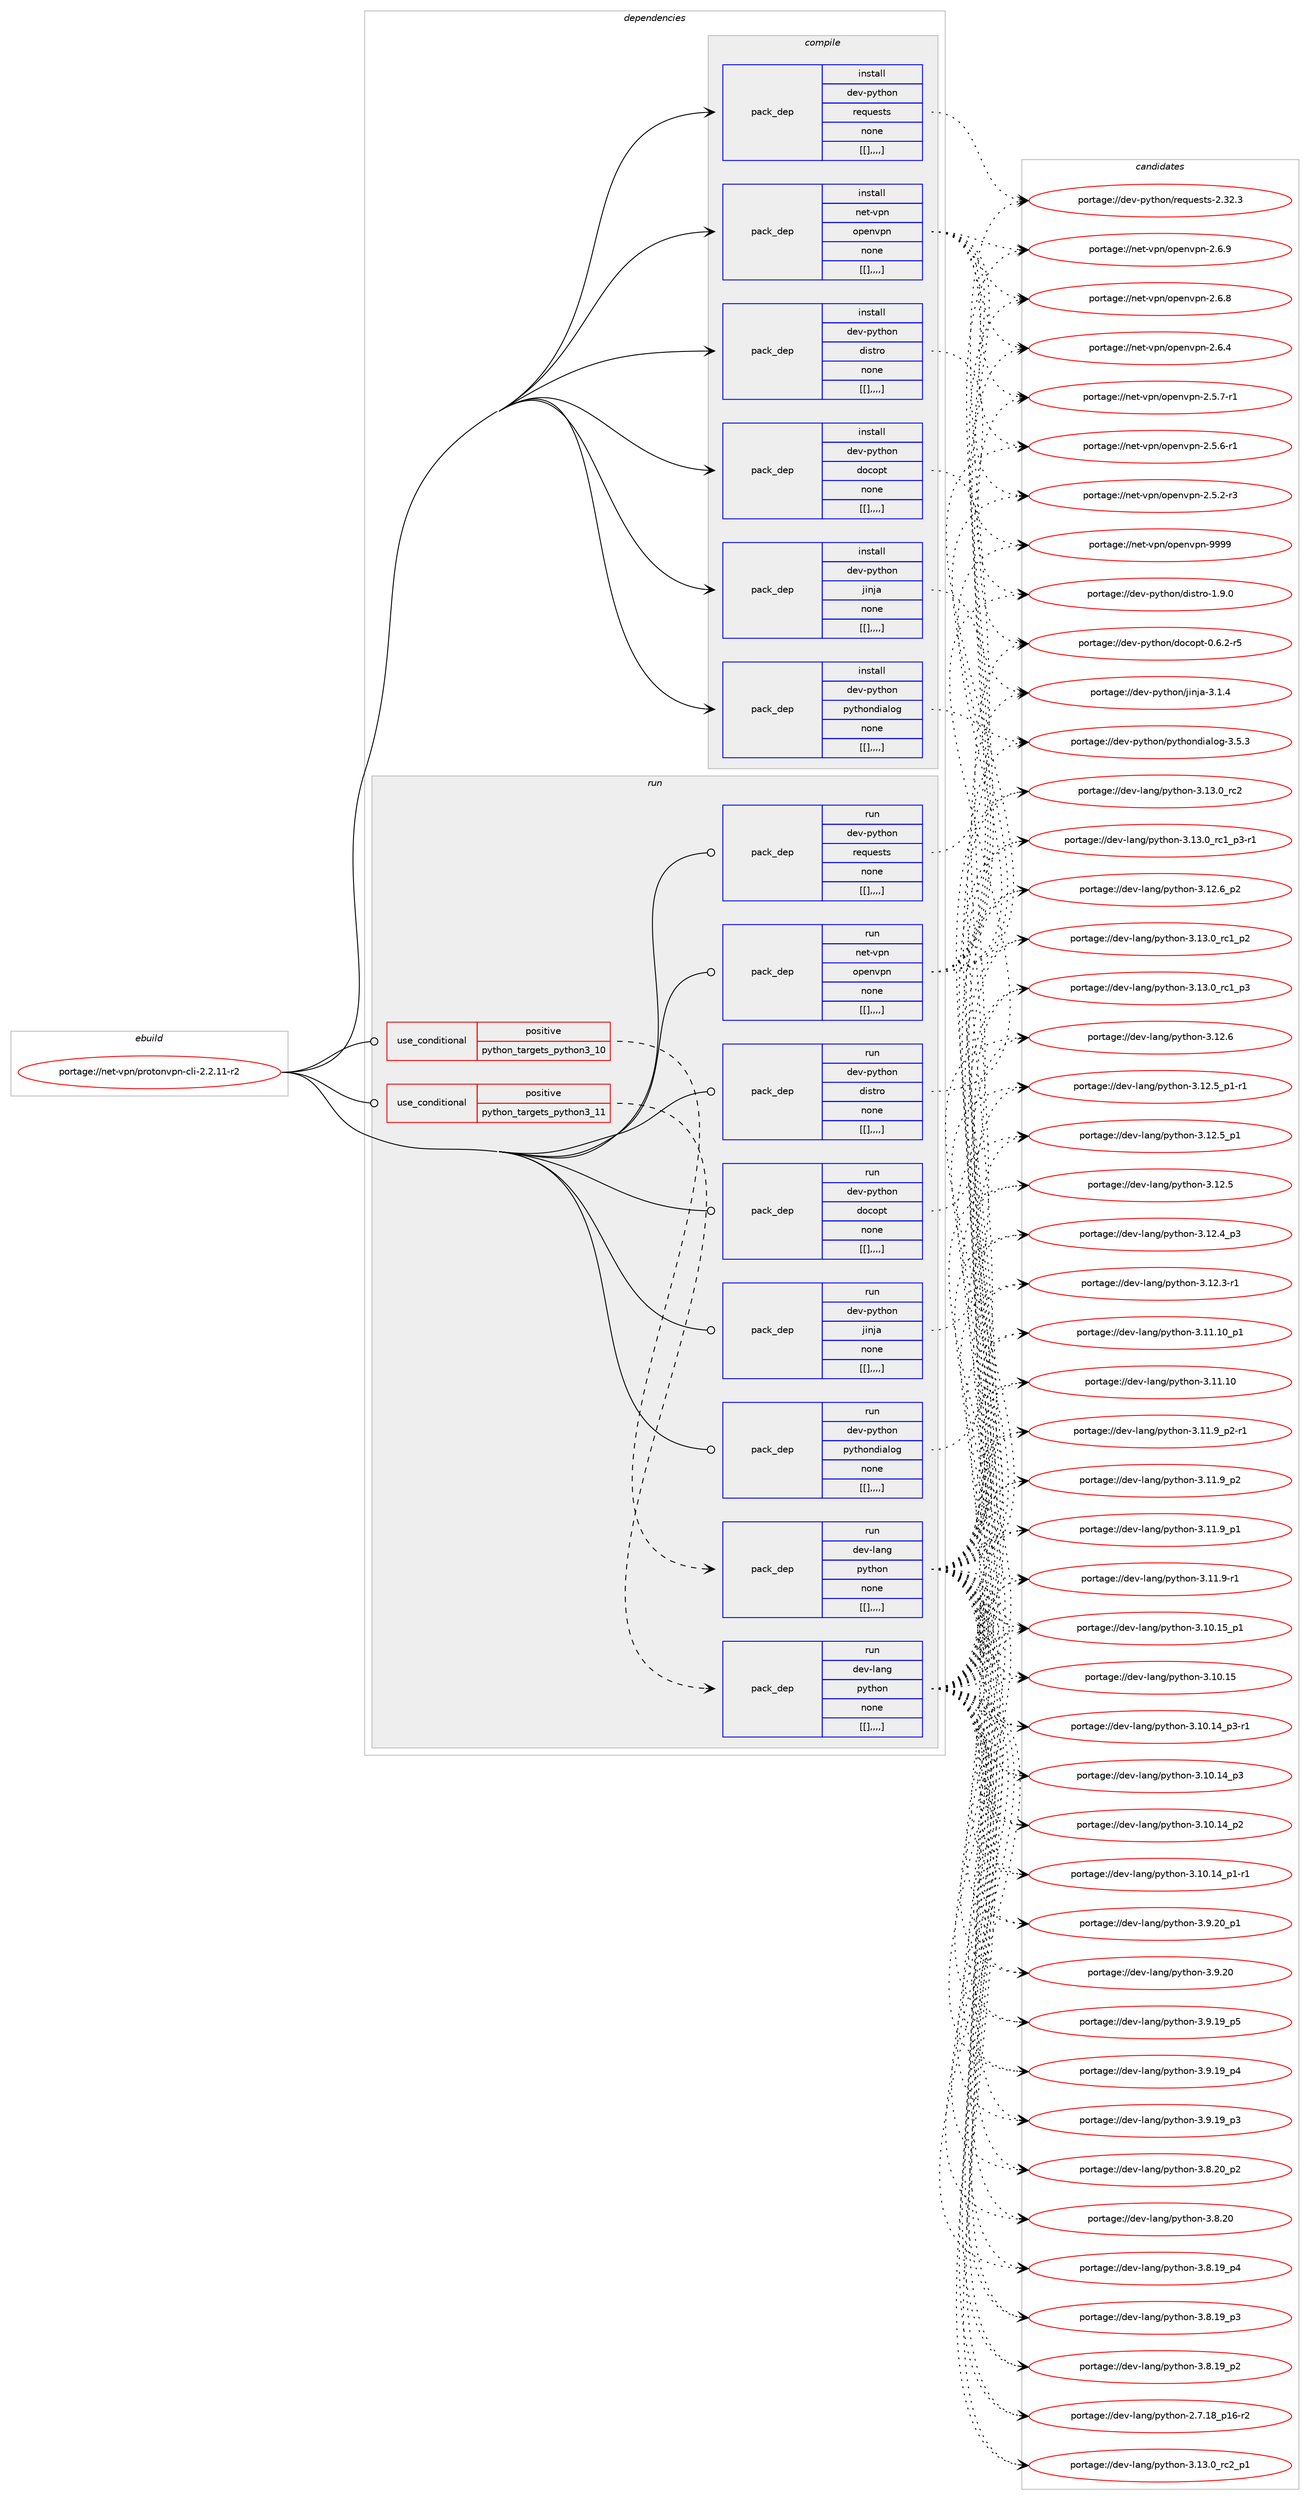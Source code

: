 digraph prolog {

# *************
# Graph options
# *************

newrank=true;
concentrate=true;
compound=true;
graph [rankdir=LR,fontname=Helvetica,fontsize=10,ranksep=1.5];#, ranksep=2.5, nodesep=0.2];
edge  [arrowhead=vee];
node  [fontname=Helvetica,fontsize=10];

# **********
# The ebuild
# **********

subgraph cluster_leftcol {
color=gray;
label=<<i>ebuild</i>>;
id [label="portage://net-vpn/protonvpn-cli-2.2.11-r2", color=red, width=4, href="../net-vpn/protonvpn-cli-2.2.11-r2.svg"];
}

# ****************
# The dependencies
# ****************

subgraph cluster_midcol {
color=gray;
label=<<i>dependencies</i>>;
subgraph cluster_compile {
fillcolor="#eeeeee";
style=filled;
label=<<i>compile</i>>;
subgraph pack288100 {
dependency396802 [label=<<TABLE BORDER="0" CELLBORDER="1" CELLSPACING="0" CELLPADDING="4" WIDTH="220"><TR><TD ROWSPAN="6" CELLPADDING="30">pack_dep</TD></TR><TR><TD WIDTH="110">install</TD></TR><TR><TD>dev-python</TD></TR><TR><TD>distro</TD></TR><TR><TD>none</TD></TR><TR><TD>[[],,,,]</TD></TR></TABLE>>, shape=none, color=blue];
}
id:e -> dependency396802:w [weight=20,style="solid",arrowhead="vee"];
subgraph pack288101 {
dependency396803 [label=<<TABLE BORDER="0" CELLBORDER="1" CELLSPACING="0" CELLPADDING="4" WIDTH="220"><TR><TD ROWSPAN="6" CELLPADDING="30">pack_dep</TD></TR><TR><TD WIDTH="110">install</TD></TR><TR><TD>dev-python</TD></TR><TR><TD>docopt</TD></TR><TR><TD>none</TD></TR><TR><TD>[[],,,,]</TD></TR></TABLE>>, shape=none, color=blue];
}
id:e -> dependency396803:w [weight=20,style="solid",arrowhead="vee"];
subgraph pack288102 {
dependency396804 [label=<<TABLE BORDER="0" CELLBORDER="1" CELLSPACING="0" CELLPADDING="4" WIDTH="220"><TR><TD ROWSPAN="6" CELLPADDING="30">pack_dep</TD></TR><TR><TD WIDTH="110">install</TD></TR><TR><TD>dev-python</TD></TR><TR><TD>jinja</TD></TR><TR><TD>none</TD></TR><TR><TD>[[],,,,]</TD></TR></TABLE>>, shape=none, color=blue];
}
id:e -> dependency396804:w [weight=20,style="solid",arrowhead="vee"];
subgraph pack288103 {
dependency396805 [label=<<TABLE BORDER="0" CELLBORDER="1" CELLSPACING="0" CELLPADDING="4" WIDTH="220"><TR><TD ROWSPAN="6" CELLPADDING="30">pack_dep</TD></TR><TR><TD WIDTH="110">install</TD></TR><TR><TD>dev-python</TD></TR><TR><TD>pythondialog</TD></TR><TR><TD>none</TD></TR><TR><TD>[[],,,,]</TD></TR></TABLE>>, shape=none, color=blue];
}
id:e -> dependency396805:w [weight=20,style="solid",arrowhead="vee"];
subgraph pack288104 {
dependency396806 [label=<<TABLE BORDER="0" CELLBORDER="1" CELLSPACING="0" CELLPADDING="4" WIDTH="220"><TR><TD ROWSPAN="6" CELLPADDING="30">pack_dep</TD></TR><TR><TD WIDTH="110">install</TD></TR><TR><TD>dev-python</TD></TR><TR><TD>requests</TD></TR><TR><TD>none</TD></TR><TR><TD>[[],,,,]</TD></TR></TABLE>>, shape=none, color=blue];
}
id:e -> dependency396806:w [weight=20,style="solid",arrowhead="vee"];
subgraph pack288105 {
dependency396807 [label=<<TABLE BORDER="0" CELLBORDER="1" CELLSPACING="0" CELLPADDING="4" WIDTH="220"><TR><TD ROWSPAN="6" CELLPADDING="30">pack_dep</TD></TR><TR><TD WIDTH="110">install</TD></TR><TR><TD>net-vpn</TD></TR><TR><TD>openvpn</TD></TR><TR><TD>none</TD></TR><TR><TD>[[],,,,]</TD></TR></TABLE>>, shape=none, color=blue];
}
id:e -> dependency396807:w [weight=20,style="solid",arrowhead="vee"];
}
subgraph cluster_compileandrun {
fillcolor="#eeeeee";
style=filled;
label=<<i>compile and run</i>>;
}
subgraph cluster_run {
fillcolor="#eeeeee";
style=filled;
label=<<i>run</i>>;
subgraph cond105880 {
dependency396808 [label=<<TABLE BORDER="0" CELLBORDER="1" CELLSPACING="0" CELLPADDING="4"><TR><TD ROWSPAN="3" CELLPADDING="10">use_conditional</TD></TR><TR><TD>positive</TD></TR><TR><TD>python_targets_python3_10</TD></TR></TABLE>>, shape=none, color=red];
subgraph pack288106 {
dependency396809 [label=<<TABLE BORDER="0" CELLBORDER="1" CELLSPACING="0" CELLPADDING="4" WIDTH="220"><TR><TD ROWSPAN="6" CELLPADDING="30">pack_dep</TD></TR><TR><TD WIDTH="110">run</TD></TR><TR><TD>dev-lang</TD></TR><TR><TD>python</TD></TR><TR><TD>none</TD></TR><TR><TD>[[],,,,]</TD></TR></TABLE>>, shape=none, color=blue];
}
dependency396808:e -> dependency396809:w [weight=20,style="dashed",arrowhead="vee"];
}
id:e -> dependency396808:w [weight=20,style="solid",arrowhead="odot"];
subgraph cond105881 {
dependency396810 [label=<<TABLE BORDER="0" CELLBORDER="1" CELLSPACING="0" CELLPADDING="4"><TR><TD ROWSPAN="3" CELLPADDING="10">use_conditional</TD></TR><TR><TD>positive</TD></TR><TR><TD>python_targets_python3_11</TD></TR></TABLE>>, shape=none, color=red];
subgraph pack288107 {
dependency396811 [label=<<TABLE BORDER="0" CELLBORDER="1" CELLSPACING="0" CELLPADDING="4" WIDTH="220"><TR><TD ROWSPAN="6" CELLPADDING="30">pack_dep</TD></TR><TR><TD WIDTH="110">run</TD></TR><TR><TD>dev-lang</TD></TR><TR><TD>python</TD></TR><TR><TD>none</TD></TR><TR><TD>[[],,,,]</TD></TR></TABLE>>, shape=none, color=blue];
}
dependency396810:e -> dependency396811:w [weight=20,style="dashed",arrowhead="vee"];
}
id:e -> dependency396810:w [weight=20,style="solid",arrowhead="odot"];
subgraph pack288108 {
dependency396812 [label=<<TABLE BORDER="0" CELLBORDER="1" CELLSPACING="0" CELLPADDING="4" WIDTH="220"><TR><TD ROWSPAN="6" CELLPADDING="30">pack_dep</TD></TR><TR><TD WIDTH="110">run</TD></TR><TR><TD>dev-python</TD></TR><TR><TD>distro</TD></TR><TR><TD>none</TD></TR><TR><TD>[[],,,,]</TD></TR></TABLE>>, shape=none, color=blue];
}
id:e -> dependency396812:w [weight=20,style="solid",arrowhead="odot"];
subgraph pack288109 {
dependency396813 [label=<<TABLE BORDER="0" CELLBORDER="1" CELLSPACING="0" CELLPADDING="4" WIDTH="220"><TR><TD ROWSPAN="6" CELLPADDING="30">pack_dep</TD></TR><TR><TD WIDTH="110">run</TD></TR><TR><TD>dev-python</TD></TR><TR><TD>docopt</TD></TR><TR><TD>none</TD></TR><TR><TD>[[],,,,]</TD></TR></TABLE>>, shape=none, color=blue];
}
id:e -> dependency396813:w [weight=20,style="solid",arrowhead="odot"];
subgraph pack288110 {
dependency396814 [label=<<TABLE BORDER="0" CELLBORDER="1" CELLSPACING="0" CELLPADDING="4" WIDTH="220"><TR><TD ROWSPAN="6" CELLPADDING="30">pack_dep</TD></TR><TR><TD WIDTH="110">run</TD></TR><TR><TD>dev-python</TD></TR><TR><TD>jinja</TD></TR><TR><TD>none</TD></TR><TR><TD>[[],,,,]</TD></TR></TABLE>>, shape=none, color=blue];
}
id:e -> dependency396814:w [weight=20,style="solid",arrowhead="odot"];
subgraph pack288111 {
dependency396815 [label=<<TABLE BORDER="0" CELLBORDER="1" CELLSPACING="0" CELLPADDING="4" WIDTH="220"><TR><TD ROWSPAN="6" CELLPADDING="30">pack_dep</TD></TR><TR><TD WIDTH="110">run</TD></TR><TR><TD>dev-python</TD></TR><TR><TD>pythondialog</TD></TR><TR><TD>none</TD></TR><TR><TD>[[],,,,]</TD></TR></TABLE>>, shape=none, color=blue];
}
id:e -> dependency396815:w [weight=20,style="solid",arrowhead="odot"];
subgraph pack288112 {
dependency396816 [label=<<TABLE BORDER="0" CELLBORDER="1" CELLSPACING="0" CELLPADDING="4" WIDTH="220"><TR><TD ROWSPAN="6" CELLPADDING="30">pack_dep</TD></TR><TR><TD WIDTH="110">run</TD></TR><TR><TD>dev-python</TD></TR><TR><TD>requests</TD></TR><TR><TD>none</TD></TR><TR><TD>[[],,,,]</TD></TR></TABLE>>, shape=none, color=blue];
}
id:e -> dependency396816:w [weight=20,style="solid",arrowhead="odot"];
subgraph pack288113 {
dependency396817 [label=<<TABLE BORDER="0" CELLBORDER="1" CELLSPACING="0" CELLPADDING="4" WIDTH="220"><TR><TD ROWSPAN="6" CELLPADDING="30">pack_dep</TD></TR><TR><TD WIDTH="110">run</TD></TR><TR><TD>net-vpn</TD></TR><TR><TD>openvpn</TD></TR><TR><TD>none</TD></TR><TR><TD>[[],,,,]</TD></TR></TABLE>>, shape=none, color=blue];
}
id:e -> dependency396817:w [weight=20,style="solid",arrowhead="odot"];
}
}

# **************
# The candidates
# **************

subgraph cluster_choices {
rank=same;
color=gray;
label=<<i>candidates</i>>;

subgraph choice288100 {
color=black;
nodesep=1;
choice1001011184511212111610411111047100105115116114111454946574648 [label="portage://dev-python/distro-1.9.0", color=red, width=4,href="../dev-python/distro-1.9.0.svg"];
dependency396802:e -> choice1001011184511212111610411111047100105115116114111454946574648:w [style=dotted,weight="100"];
}
subgraph choice288101 {
color=black;
nodesep=1;
choice1001011184511212111610411111047100111991111121164548465446504511453 [label="portage://dev-python/docopt-0.6.2-r5", color=red, width=4,href="../dev-python/docopt-0.6.2-r5.svg"];
dependency396803:e -> choice1001011184511212111610411111047100111991111121164548465446504511453:w [style=dotted,weight="100"];
}
subgraph choice288102 {
color=black;
nodesep=1;
choice100101118451121211161041111104710610511010697455146494652 [label="portage://dev-python/jinja-3.1.4", color=red, width=4,href="../dev-python/jinja-3.1.4.svg"];
dependency396804:e -> choice100101118451121211161041111104710610511010697455146494652:w [style=dotted,weight="100"];
}
subgraph choice288103 {
color=black;
nodesep=1;
choice100101118451121211161041111104711212111610411111010010597108111103455146534651 [label="portage://dev-python/pythondialog-3.5.3", color=red, width=4,href="../dev-python/pythondialog-3.5.3.svg"];
dependency396805:e -> choice100101118451121211161041111104711212111610411111010010597108111103455146534651:w [style=dotted,weight="100"];
}
subgraph choice288104 {
color=black;
nodesep=1;
choice100101118451121211161041111104711410111311710111511611545504651504651 [label="portage://dev-python/requests-2.32.3", color=red, width=4,href="../dev-python/requests-2.32.3.svg"];
dependency396806:e -> choice100101118451121211161041111104711410111311710111511611545504651504651:w [style=dotted,weight="100"];
}
subgraph choice288105 {
color=black;
nodesep=1;
choice11010111645118112110471111121011101181121104557575757 [label="portage://net-vpn/openvpn-9999", color=red, width=4,href="../net-vpn/openvpn-9999.svg"];
choice1101011164511811211047111112101110118112110455046544657 [label="portage://net-vpn/openvpn-2.6.9", color=red, width=4,href="../net-vpn/openvpn-2.6.9.svg"];
choice1101011164511811211047111112101110118112110455046544656 [label="portage://net-vpn/openvpn-2.6.8", color=red, width=4,href="../net-vpn/openvpn-2.6.8.svg"];
choice1101011164511811211047111112101110118112110455046544652 [label="portage://net-vpn/openvpn-2.6.4", color=red, width=4,href="../net-vpn/openvpn-2.6.4.svg"];
choice11010111645118112110471111121011101181121104550465346554511449 [label="portage://net-vpn/openvpn-2.5.7-r1", color=red, width=4,href="../net-vpn/openvpn-2.5.7-r1.svg"];
choice11010111645118112110471111121011101181121104550465346544511449 [label="portage://net-vpn/openvpn-2.5.6-r1", color=red, width=4,href="../net-vpn/openvpn-2.5.6-r1.svg"];
choice11010111645118112110471111121011101181121104550465346504511451 [label="portage://net-vpn/openvpn-2.5.2-r3", color=red, width=4,href="../net-vpn/openvpn-2.5.2-r3.svg"];
dependency396807:e -> choice11010111645118112110471111121011101181121104557575757:w [style=dotted,weight="100"];
dependency396807:e -> choice1101011164511811211047111112101110118112110455046544657:w [style=dotted,weight="100"];
dependency396807:e -> choice1101011164511811211047111112101110118112110455046544656:w [style=dotted,weight="100"];
dependency396807:e -> choice1101011164511811211047111112101110118112110455046544652:w [style=dotted,weight="100"];
dependency396807:e -> choice11010111645118112110471111121011101181121104550465346554511449:w [style=dotted,weight="100"];
dependency396807:e -> choice11010111645118112110471111121011101181121104550465346544511449:w [style=dotted,weight="100"];
dependency396807:e -> choice11010111645118112110471111121011101181121104550465346504511451:w [style=dotted,weight="100"];
}
subgraph choice288106 {
color=black;
nodesep=1;
choice100101118451089711010347112121116104111110455146495146489511499509511249 [label="portage://dev-lang/python-3.13.0_rc2_p1", color=red, width=4,href="../dev-lang/python-3.13.0_rc2_p1.svg"];
choice10010111845108971101034711212111610411111045514649514648951149950 [label="portage://dev-lang/python-3.13.0_rc2", color=red, width=4,href="../dev-lang/python-3.13.0_rc2.svg"];
choice1001011184510897110103471121211161041111104551464951464895114994995112514511449 [label="portage://dev-lang/python-3.13.0_rc1_p3-r1", color=red, width=4,href="../dev-lang/python-3.13.0_rc1_p3-r1.svg"];
choice100101118451089711010347112121116104111110455146495146489511499499511251 [label="portage://dev-lang/python-3.13.0_rc1_p3", color=red, width=4,href="../dev-lang/python-3.13.0_rc1_p3.svg"];
choice100101118451089711010347112121116104111110455146495146489511499499511250 [label="portage://dev-lang/python-3.13.0_rc1_p2", color=red, width=4,href="../dev-lang/python-3.13.0_rc1_p2.svg"];
choice100101118451089711010347112121116104111110455146495046549511250 [label="portage://dev-lang/python-3.12.6_p2", color=red, width=4,href="../dev-lang/python-3.12.6_p2.svg"];
choice10010111845108971101034711212111610411111045514649504654 [label="portage://dev-lang/python-3.12.6", color=red, width=4,href="../dev-lang/python-3.12.6.svg"];
choice1001011184510897110103471121211161041111104551464950465395112494511449 [label="portage://dev-lang/python-3.12.5_p1-r1", color=red, width=4,href="../dev-lang/python-3.12.5_p1-r1.svg"];
choice100101118451089711010347112121116104111110455146495046539511249 [label="portage://dev-lang/python-3.12.5_p1", color=red, width=4,href="../dev-lang/python-3.12.5_p1.svg"];
choice10010111845108971101034711212111610411111045514649504653 [label="portage://dev-lang/python-3.12.5", color=red, width=4,href="../dev-lang/python-3.12.5.svg"];
choice100101118451089711010347112121116104111110455146495046529511251 [label="portage://dev-lang/python-3.12.4_p3", color=red, width=4,href="../dev-lang/python-3.12.4_p3.svg"];
choice100101118451089711010347112121116104111110455146495046514511449 [label="portage://dev-lang/python-3.12.3-r1", color=red, width=4,href="../dev-lang/python-3.12.3-r1.svg"];
choice10010111845108971101034711212111610411111045514649494649489511249 [label="portage://dev-lang/python-3.11.10_p1", color=red, width=4,href="../dev-lang/python-3.11.10_p1.svg"];
choice1001011184510897110103471121211161041111104551464949464948 [label="portage://dev-lang/python-3.11.10", color=red, width=4,href="../dev-lang/python-3.11.10.svg"];
choice1001011184510897110103471121211161041111104551464949465795112504511449 [label="portage://dev-lang/python-3.11.9_p2-r1", color=red, width=4,href="../dev-lang/python-3.11.9_p2-r1.svg"];
choice100101118451089711010347112121116104111110455146494946579511250 [label="portage://dev-lang/python-3.11.9_p2", color=red, width=4,href="../dev-lang/python-3.11.9_p2.svg"];
choice100101118451089711010347112121116104111110455146494946579511249 [label="portage://dev-lang/python-3.11.9_p1", color=red, width=4,href="../dev-lang/python-3.11.9_p1.svg"];
choice100101118451089711010347112121116104111110455146494946574511449 [label="portage://dev-lang/python-3.11.9-r1", color=red, width=4,href="../dev-lang/python-3.11.9-r1.svg"];
choice10010111845108971101034711212111610411111045514649484649539511249 [label="portage://dev-lang/python-3.10.15_p1", color=red, width=4,href="../dev-lang/python-3.10.15_p1.svg"];
choice1001011184510897110103471121211161041111104551464948464953 [label="portage://dev-lang/python-3.10.15", color=red, width=4,href="../dev-lang/python-3.10.15.svg"];
choice100101118451089711010347112121116104111110455146494846495295112514511449 [label="portage://dev-lang/python-3.10.14_p3-r1", color=red, width=4,href="../dev-lang/python-3.10.14_p3-r1.svg"];
choice10010111845108971101034711212111610411111045514649484649529511251 [label="portage://dev-lang/python-3.10.14_p3", color=red, width=4,href="../dev-lang/python-3.10.14_p3.svg"];
choice10010111845108971101034711212111610411111045514649484649529511250 [label="portage://dev-lang/python-3.10.14_p2", color=red, width=4,href="../dev-lang/python-3.10.14_p2.svg"];
choice100101118451089711010347112121116104111110455146494846495295112494511449 [label="portage://dev-lang/python-3.10.14_p1-r1", color=red, width=4,href="../dev-lang/python-3.10.14_p1-r1.svg"];
choice100101118451089711010347112121116104111110455146574650489511249 [label="portage://dev-lang/python-3.9.20_p1", color=red, width=4,href="../dev-lang/python-3.9.20_p1.svg"];
choice10010111845108971101034711212111610411111045514657465048 [label="portage://dev-lang/python-3.9.20", color=red, width=4,href="../dev-lang/python-3.9.20.svg"];
choice100101118451089711010347112121116104111110455146574649579511253 [label="portage://dev-lang/python-3.9.19_p5", color=red, width=4,href="../dev-lang/python-3.9.19_p5.svg"];
choice100101118451089711010347112121116104111110455146574649579511252 [label="portage://dev-lang/python-3.9.19_p4", color=red, width=4,href="../dev-lang/python-3.9.19_p4.svg"];
choice100101118451089711010347112121116104111110455146574649579511251 [label="portage://dev-lang/python-3.9.19_p3", color=red, width=4,href="../dev-lang/python-3.9.19_p3.svg"];
choice100101118451089711010347112121116104111110455146564650489511250 [label="portage://dev-lang/python-3.8.20_p2", color=red, width=4,href="../dev-lang/python-3.8.20_p2.svg"];
choice10010111845108971101034711212111610411111045514656465048 [label="portage://dev-lang/python-3.8.20", color=red, width=4,href="../dev-lang/python-3.8.20.svg"];
choice100101118451089711010347112121116104111110455146564649579511252 [label="portage://dev-lang/python-3.8.19_p4", color=red, width=4,href="../dev-lang/python-3.8.19_p4.svg"];
choice100101118451089711010347112121116104111110455146564649579511251 [label="portage://dev-lang/python-3.8.19_p3", color=red, width=4,href="../dev-lang/python-3.8.19_p3.svg"];
choice100101118451089711010347112121116104111110455146564649579511250 [label="portage://dev-lang/python-3.8.19_p2", color=red, width=4,href="../dev-lang/python-3.8.19_p2.svg"];
choice100101118451089711010347112121116104111110455046554649569511249544511450 [label="portage://dev-lang/python-2.7.18_p16-r2", color=red, width=4,href="../dev-lang/python-2.7.18_p16-r2.svg"];
dependency396809:e -> choice100101118451089711010347112121116104111110455146495146489511499509511249:w [style=dotted,weight="100"];
dependency396809:e -> choice10010111845108971101034711212111610411111045514649514648951149950:w [style=dotted,weight="100"];
dependency396809:e -> choice1001011184510897110103471121211161041111104551464951464895114994995112514511449:w [style=dotted,weight="100"];
dependency396809:e -> choice100101118451089711010347112121116104111110455146495146489511499499511251:w [style=dotted,weight="100"];
dependency396809:e -> choice100101118451089711010347112121116104111110455146495146489511499499511250:w [style=dotted,weight="100"];
dependency396809:e -> choice100101118451089711010347112121116104111110455146495046549511250:w [style=dotted,weight="100"];
dependency396809:e -> choice10010111845108971101034711212111610411111045514649504654:w [style=dotted,weight="100"];
dependency396809:e -> choice1001011184510897110103471121211161041111104551464950465395112494511449:w [style=dotted,weight="100"];
dependency396809:e -> choice100101118451089711010347112121116104111110455146495046539511249:w [style=dotted,weight="100"];
dependency396809:e -> choice10010111845108971101034711212111610411111045514649504653:w [style=dotted,weight="100"];
dependency396809:e -> choice100101118451089711010347112121116104111110455146495046529511251:w [style=dotted,weight="100"];
dependency396809:e -> choice100101118451089711010347112121116104111110455146495046514511449:w [style=dotted,weight="100"];
dependency396809:e -> choice10010111845108971101034711212111610411111045514649494649489511249:w [style=dotted,weight="100"];
dependency396809:e -> choice1001011184510897110103471121211161041111104551464949464948:w [style=dotted,weight="100"];
dependency396809:e -> choice1001011184510897110103471121211161041111104551464949465795112504511449:w [style=dotted,weight="100"];
dependency396809:e -> choice100101118451089711010347112121116104111110455146494946579511250:w [style=dotted,weight="100"];
dependency396809:e -> choice100101118451089711010347112121116104111110455146494946579511249:w [style=dotted,weight="100"];
dependency396809:e -> choice100101118451089711010347112121116104111110455146494946574511449:w [style=dotted,weight="100"];
dependency396809:e -> choice10010111845108971101034711212111610411111045514649484649539511249:w [style=dotted,weight="100"];
dependency396809:e -> choice1001011184510897110103471121211161041111104551464948464953:w [style=dotted,weight="100"];
dependency396809:e -> choice100101118451089711010347112121116104111110455146494846495295112514511449:w [style=dotted,weight="100"];
dependency396809:e -> choice10010111845108971101034711212111610411111045514649484649529511251:w [style=dotted,weight="100"];
dependency396809:e -> choice10010111845108971101034711212111610411111045514649484649529511250:w [style=dotted,weight="100"];
dependency396809:e -> choice100101118451089711010347112121116104111110455146494846495295112494511449:w [style=dotted,weight="100"];
dependency396809:e -> choice100101118451089711010347112121116104111110455146574650489511249:w [style=dotted,weight="100"];
dependency396809:e -> choice10010111845108971101034711212111610411111045514657465048:w [style=dotted,weight="100"];
dependency396809:e -> choice100101118451089711010347112121116104111110455146574649579511253:w [style=dotted,weight="100"];
dependency396809:e -> choice100101118451089711010347112121116104111110455146574649579511252:w [style=dotted,weight="100"];
dependency396809:e -> choice100101118451089711010347112121116104111110455146574649579511251:w [style=dotted,weight="100"];
dependency396809:e -> choice100101118451089711010347112121116104111110455146564650489511250:w [style=dotted,weight="100"];
dependency396809:e -> choice10010111845108971101034711212111610411111045514656465048:w [style=dotted,weight="100"];
dependency396809:e -> choice100101118451089711010347112121116104111110455146564649579511252:w [style=dotted,weight="100"];
dependency396809:e -> choice100101118451089711010347112121116104111110455146564649579511251:w [style=dotted,weight="100"];
dependency396809:e -> choice100101118451089711010347112121116104111110455146564649579511250:w [style=dotted,weight="100"];
dependency396809:e -> choice100101118451089711010347112121116104111110455046554649569511249544511450:w [style=dotted,weight="100"];
}
subgraph choice288107 {
color=black;
nodesep=1;
choice100101118451089711010347112121116104111110455146495146489511499509511249 [label="portage://dev-lang/python-3.13.0_rc2_p1", color=red, width=4,href="../dev-lang/python-3.13.0_rc2_p1.svg"];
choice10010111845108971101034711212111610411111045514649514648951149950 [label="portage://dev-lang/python-3.13.0_rc2", color=red, width=4,href="../dev-lang/python-3.13.0_rc2.svg"];
choice1001011184510897110103471121211161041111104551464951464895114994995112514511449 [label="portage://dev-lang/python-3.13.0_rc1_p3-r1", color=red, width=4,href="../dev-lang/python-3.13.0_rc1_p3-r1.svg"];
choice100101118451089711010347112121116104111110455146495146489511499499511251 [label="portage://dev-lang/python-3.13.0_rc1_p3", color=red, width=4,href="../dev-lang/python-3.13.0_rc1_p3.svg"];
choice100101118451089711010347112121116104111110455146495146489511499499511250 [label="portage://dev-lang/python-3.13.0_rc1_p2", color=red, width=4,href="../dev-lang/python-3.13.0_rc1_p2.svg"];
choice100101118451089711010347112121116104111110455146495046549511250 [label="portage://dev-lang/python-3.12.6_p2", color=red, width=4,href="../dev-lang/python-3.12.6_p2.svg"];
choice10010111845108971101034711212111610411111045514649504654 [label="portage://dev-lang/python-3.12.6", color=red, width=4,href="../dev-lang/python-3.12.6.svg"];
choice1001011184510897110103471121211161041111104551464950465395112494511449 [label="portage://dev-lang/python-3.12.5_p1-r1", color=red, width=4,href="../dev-lang/python-3.12.5_p1-r1.svg"];
choice100101118451089711010347112121116104111110455146495046539511249 [label="portage://dev-lang/python-3.12.5_p1", color=red, width=4,href="../dev-lang/python-3.12.5_p1.svg"];
choice10010111845108971101034711212111610411111045514649504653 [label="portage://dev-lang/python-3.12.5", color=red, width=4,href="../dev-lang/python-3.12.5.svg"];
choice100101118451089711010347112121116104111110455146495046529511251 [label="portage://dev-lang/python-3.12.4_p3", color=red, width=4,href="../dev-lang/python-3.12.4_p3.svg"];
choice100101118451089711010347112121116104111110455146495046514511449 [label="portage://dev-lang/python-3.12.3-r1", color=red, width=4,href="../dev-lang/python-3.12.3-r1.svg"];
choice10010111845108971101034711212111610411111045514649494649489511249 [label="portage://dev-lang/python-3.11.10_p1", color=red, width=4,href="../dev-lang/python-3.11.10_p1.svg"];
choice1001011184510897110103471121211161041111104551464949464948 [label="portage://dev-lang/python-3.11.10", color=red, width=4,href="../dev-lang/python-3.11.10.svg"];
choice1001011184510897110103471121211161041111104551464949465795112504511449 [label="portage://dev-lang/python-3.11.9_p2-r1", color=red, width=4,href="../dev-lang/python-3.11.9_p2-r1.svg"];
choice100101118451089711010347112121116104111110455146494946579511250 [label="portage://dev-lang/python-3.11.9_p2", color=red, width=4,href="../dev-lang/python-3.11.9_p2.svg"];
choice100101118451089711010347112121116104111110455146494946579511249 [label="portage://dev-lang/python-3.11.9_p1", color=red, width=4,href="../dev-lang/python-3.11.9_p1.svg"];
choice100101118451089711010347112121116104111110455146494946574511449 [label="portage://dev-lang/python-3.11.9-r1", color=red, width=4,href="../dev-lang/python-3.11.9-r1.svg"];
choice10010111845108971101034711212111610411111045514649484649539511249 [label="portage://dev-lang/python-3.10.15_p1", color=red, width=4,href="../dev-lang/python-3.10.15_p1.svg"];
choice1001011184510897110103471121211161041111104551464948464953 [label="portage://dev-lang/python-3.10.15", color=red, width=4,href="../dev-lang/python-3.10.15.svg"];
choice100101118451089711010347112121116104111110455146494846495295112514511449 [label="portage://dev-lang/python-3.10.14_p3-r1", color=red, width=4,href="../dev-lang/python-3.10.14_p3-r1.svg"];
choice10010111845108971101034711212111610411111045514649484649529511251 [label="portage://dev-lang/python-3.10.14_p3", color=red, width=4,href="../dev-lang/python-3.10.14_p3.svg"];
choice10010111845108971101034711212111610411111045514649484649529511250 [label="portage://dev-lang/python-3.10.14_p2", color=red, width=4,href="../dev-lang/python-3.10.14_p2.svg"];
choice100101118451089711010347112121116104111110455146494846495295112494511449 [label="portage://dev-lang/python-3.10.14_p1-r1", color=red, width=4,href="../dev-lang/python-3.10.14_p1-r1.svg"];
choice100101118451089711010347112121116104111110455146574650489511249 [label="portage://dev-lang/python-3.9.20_p1", color=red, width=4,href="../dev-lang/python-3.9.20_p1.svg"];
choice10010111845108971101034711212111610411111045514657465048 [label="portage://dev-lang/python-3.9.20", color=red, width=4,href="../dev-lang/python-3.9.20.svg"];
choice100101118451089711010347112121116104111110455146574649579511253 [label="portage://dev-lang/python-3.9.19_p5", color=red, width=4,href="../dev-lang/python-3.9.19_p5.svg"];
choice100101118451089711010347112121116104111110455146574649579511252 [label="portage://dev-lang/python-3.9.19_p4", color=red, width=4,href="../dev-lang/python-3.9.19_p4.svg"];
choice100101118451089711010347112121116104111110455146574649579511251 [label="portage://dev-lang/python-3.9.19_p3", color=red, width=4,href="../dev-lang/python-3.9.19_p3.svg"];
choice100101118451089711010347112121116104111110455146564650489511250 [label="portage://dev-lang/python-3.8.20_p2", color=red, width=4,href="../dev-lang/python-3.8.20_p2.svg"];
choice10010111845108971101034711212111610411111045514656465048 [label="portage://dev-lang/python-3.8.20", color=red, width=4,href="../dev-lang/python-3.8.20.svg"];
choice100101118451089711010347112121116104111110455146564649579511252 [label="portage://dev-lang/python-3.8.19_p4", color=red, width=4,href="../dev-lang/python-3.8.19_p4.svg"];
choice100101118451089711010347112121116104111110455146564649579511251 [label="portage://dev-lang/python-3.8.19_p3", color=red, width=4,href="../dev-lang/python-3.8.19_p3.svg"];
choice100101118451089711010347112121116104111110455146564649579511250 [label="portage://dev-lang/python-3.8.19_p2", color=red, width=4,href="../dev-lang/python-3.8.19_p2.svg"];
choice100101118451089711010347112121116104111110455046554649569511249544511450 [label="portage://dev-lang/python-2.7.18_p16-r2", color=red, width=4,href="../dev-lang/python-2.7.18_p16-r2.svg"];
dependency396811:e -> choice100101118451089711010347112121116104111110455146495146489511499509511249:w [style=dotted,weight="100"];
dependency396811:e -> choice10010111845108971101034711212111610411111045514649514648951149950:w [style=dotted,weight="100"];
dependency396811:e -> choice1001011184510897110103471121211161041111104551464951464895114994995112514511449:w [style=dotted,weight="100"];
dependency396811:e -> choice100101118451089711010347112121116104111110455146495146489511499499511251:w [style=dotted,weight="100"];
dependency396811:e -> choice100101118451089711010347112121116104111110455146495146489511499499511250:w [style=dotted,weight="100"];
dependency396811:e -> choice100101118451089711010347112121116104111110455146495046549511250:w [style=dotted,weight="100"];
dependency396811:e -> choice10010111845108971101034711212111610411111045514649504654:w [style=dotted,weight="100"];
dependency396811:e -> choice1001011184510897110103471121211161041111104551464950465395112494511449:w [style=dotted,weight="100"];
dependency396811:e -> choice100101118451089711010347112121116104111110455146495046539511249:w [style=dotted,weight="100"];
dependency396811:e -> choice10010111845108971101034711212111610411111045514649504653:w [style=dotted,weight="100"];
dependency396811:e -> choice100101118451089711010347112121116104111110455146495046529511251:w [style=dotted,weight="100"];
dependency396811:e -> choice100101118451089711010347112121116104111110455146495046514511449:w [style=dotted,weight="100"];
dependency396811:e -> choice10010111845108971101034711212111610411111045514649494649489511249:w [style=dotted,weight="100"];
dependency396811:e -> choice1001011184510897110103471121211161041111104551464949464948:w [style=dotted,weight="100"];
dependency396811:e -> choice1001011184510897110103471121211161041111104551464949465795112504511449:w [style=dotted,weight="100"];
dependency396811:e -> choice100101118451089711010347112121116104111110455146494946579511250:w [style=dotted,weight="100"];
dependency396811:e -> choice100101118451089711010347112121116104111110455146494946579511249:w [style=dotted,weight="100"];
dependency396811:e -> choice100101118451089711010347112121116104111110455146494946574511449:w [style=dotted,weight="100"];
dependency396811:e -> choice10010111845108971101034711212111610411111045514649484649539511249:w [style=dotted,weight="100"];
dependency396811:e -> choice1001011184510897110103471121211161041111104551464948464953:w [style=dotted,weight="100"];
dependency396811:e -> choice100101118451089711010347112121116104111110455146494846495295112514511449:w [style=dotted,weight="100"];
dependency396811:e -> choice10010111845108971101034711212111610411111045514649484649529511251:w [style=dotted,weight="100"];
dependency396811:e -> choice10010111845108971101034711212111610411111045514649484649529511250:w [style=dotted,weight="100"];
dependency396811:e -> choice100101118451089711010347112121116104111110455146494846495295112494511449:w [style=dotted,weight="100"];
dependency396811:e -> choice100101118451089711010347112121116104111110455146574650489511249:w [style=dotted,weight="100"];
dependency396811:e -> choice10010111845108971101034711212111610411111045514657465048:w [style=dotted,weight="100"];
dependency396811:e -> choice100101118451089711010347112121116104111110455146574649579511253:w [style=dotted,weight="100"];
dependency396811:e -> choice100101118451089711010347112121116104111110455146574649579511252:w [style=dotted,weight="100"];
dependency396811:e -> choice100101118451089711010347112121116104111110455146574649579511251:w [style=dotted,weight="100"];
dependency396811:e -> choice100101118451089711010347112121116104111110455146564650489511250:w [style=dotted,weight="100"];
dependency396811:e -> choice10010111845108971101034711212111610411111045514656465048:w [style=dotted,weight="100"];
dependency396811:e -> choice100101118451089711010347112121116104111110455146564649579511252:w [style=dotted,weight="100"];
dependency396811:e -> choice100101118451089711010347112121116104111110455146564649579511251:w [style=dotted,weight="100"];
dependency396811:e -> choice100101118451089711010347112121116104111110455146564649579511250:w [style=dotted,weight="100"];
dependency396811:e -> choice100101118451089711010347112121116104111110455046554649569511249544511450:w [style=dotted,weight="100"];
}
subgraph choice288108 {
color=black;
nodesep=1;
choice1001011184511212111610411111047100105115116114111454946574648 [label="portage://dev-python/distro-1.9.0", color=red, width=4,href="../dev-python/distro-1.9.0.svg"];
dependency396812:e -> choice1001011184511212111610411111047100105115116114111454946574648:w [style=dotted,weight="100"];
}
subgraph choice288109 {
color=black;
nodesep=1;
choice1001011184511212111610411111047100111991111121164548465446504511453 [label="portage://dev-python/docopt-0.6.2-r5", color=red, width=4,href="../dev-python/docopt-0.6.2-r5.svg"];
dependency396813:e -> choice1001011184511212111610411111047100111991111121164548465446504511453:w [style=dotted,weight="100"];
}
subgraph choice288110 {
color=black;
nodesep=1;
choice100101118451121211161041111104710610511010697455146494652 [label="portage://dev-python/jinja-3.1.4", color=red, width=4,href="../dev-python/jinja-3.1.4.svg"];
dependency396814:e -> choice100101118451121211161041111104710610511010697455146494652:w [style=dotted,weight="100"];
}
subgraph choice288111 {
color=black;
nodesep=1;
choice100101118451121211161041111104711212111610411111010010597108111103455146534651 [label="portage://dev-python/pythondialog-3.5.3", color=red, width=4,href="../dev-python/pythondialog-3.5.3.svg"];
dependency396815:e -> choice100101118451121211161041111104711212111610411111010010597108111103455146534651:w [style=dotted,weight="100"];
}
subgraph choice288112 {
color=black;
nodesep=1;
choice100101118451121211161041111104711410111311710111511611545504651504651 [label="portage://dev-python/requests-2.32.3", color=red, width=4,href="../dev-python/requests-2.32.3.svg"];
dependency396816:e -> choice100101118451121211161041111104711410111311710111511611545504651504651:w [style=dotted,weight="100"];
}
subgraph choice288113 {
color=black;
nodesep=1;
choice11010111645118112110471111121011101181121104557575757 [label="portage://net-vpn/openvpn-9999", color=red, width=4,href="../net-vpn/openvpn-9999.svg"];
choice1101011164511811211047111112101110118112110455046544657 [label="portage://net-vpn/openvpn-2.6.9", color=red, width=4,href="../net-vpn/openvpn-2.6.9.svg"];
choice1101011164511811211047111112101110118112110455046544656 [label="portage://net-vpn/openvpn-2.6.8", color=red, width=4,href="../net-vpn/openvpn-2.6.8.svg"];
choice1101011164511811211047111112101110118112110455046544652 [label="portage://net-vpn/openvpn-2.6.4", color=red, width=4,href="../net-vpn/openvpn-2.6.4.svg"];
choice11010111645118112110471111121011101181121104550465346554511449 [label="portage://net-vpn/openvpn-2.5.7-r1", color=red, width=4,href="../net-vpn/openvpn-2.5.7-r1.svg"];
choice11010111645118112110471111121011101181121104550465346544511449 [label="portage://net-vpn/openvpn-2.5.6-r1", color=red, width=4,href="../net-vpn/openvpn-2.5.6-r1.svg"];
choice11010111645118112110471111121011101181121104550465346504511451 [label="portage://net-vpn/openvpn-2.5.2-r3", color=red, width=4,href="../net-vpn/openvpn-2.5.2-r3.svg"];
dependency396817:e -> choice11010111645118112110471111121011101181121104557575757:w [style=dotted,weight="100"];
dependency396817:e -> choice1101011164511811211047111112101110118112110455046544657:w [style=dotted,weight="100"];
dependency396817:e -> choice1101011164511811211047111112101110118112110455046544656:w [style=dotted,weight="100"];
dependency396817:e -> choice1101011164511811211047111112101110118112110455046544652:w [style=dotted,weight="100"];
dependency396817:e -> choice11010111645118112110471111121011101181121104550465346554511449:w [style=dotted,weight="100"];
dependency396817:e -> choice11010111645118112110471111121011101181121104550465346544511449:w [style=dotted,weight="100"];
dependency396817:e -> choice11010111645118112110471111121011101181121104550465346504511451:w [style=dotted,weight="100"];
}
}

}
